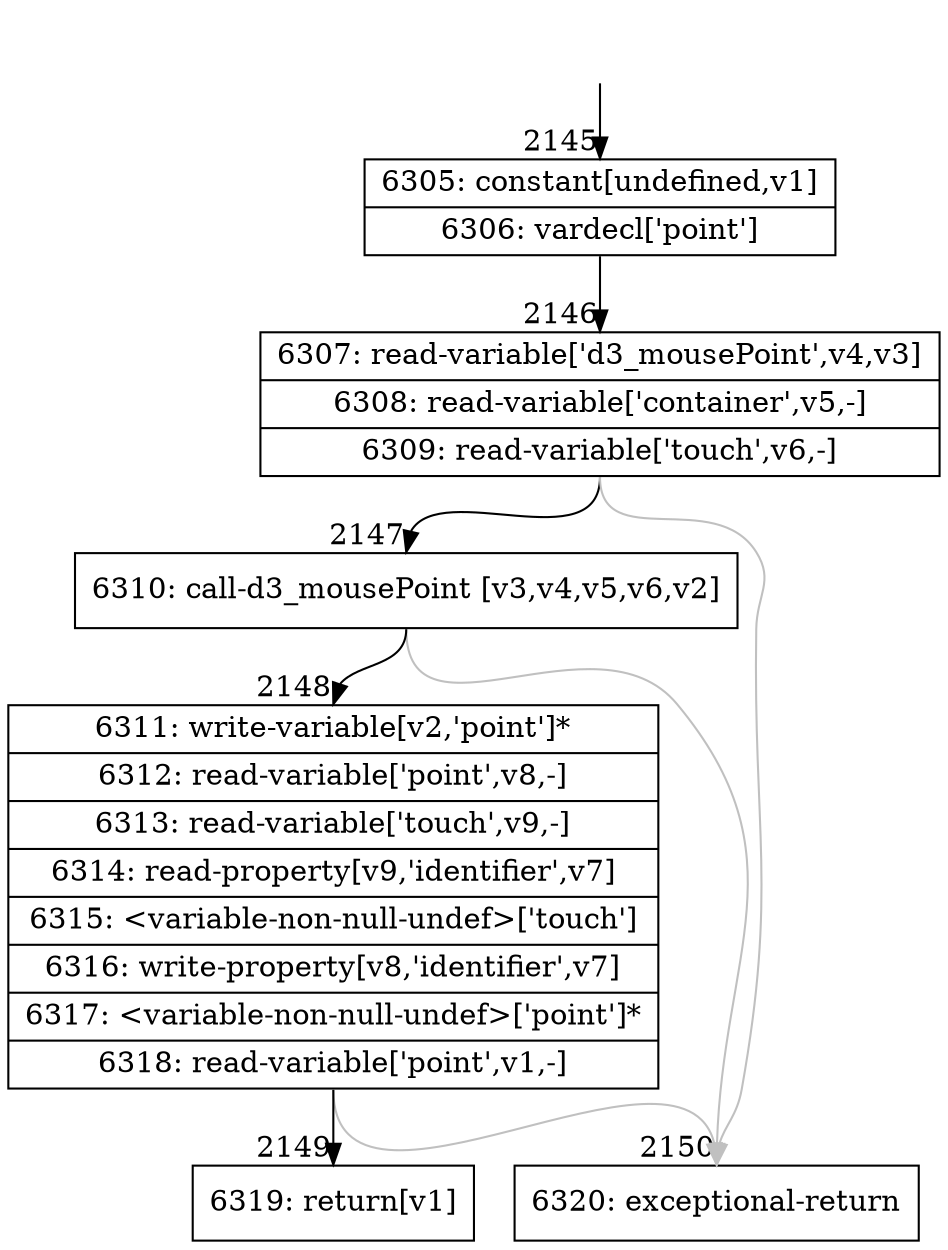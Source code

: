 digraph {
rankdir="TD"
BB_entry205[shape=none,label=""];
BB_entry205 -> BB2145 [tailport=s, headport=n, headlabel="    2145"]
BB2145 [shape=record label="{6305: constant[undefined,v1]|6306: vardecl['point']}" ] 
BB2145 -> BB2146 [tailport=s, headport=n, headlabel="      2146"]
BB2146 [shape=record label="{6307: read-variable['d3_mousePoint',v4,v3]|6308: read-variable['container',v5,-]|6309: read-variable['touch',v6,-]}" ] 
BB2146 -> BB2147 [tailport=s, headport=n, headlabel="      2147"]
BB2146 -> BB2150 [tailport=s, headport=n, color=gray, headlabel="      2150"]
BB2147 [shape=record label="{6310: call-d3_mousePoint [v3,v4,v5,v6,v2]}" ] 
BB2147 -> BB2148 [tailport=s, headport=n, headlabel="      2148"]
BB2147 -> BB2150 [tailport=s, headport=n, color=gray]
BB2148 [shape=record label="{6311: write-variable[v2,'point']*|6312: read-variable['point',v8,-]|6313: read-variable['touch',v9,-]|6314: read-property[v9,'identifier',v7]|6315: \<variable-non-null-undef\>['touch']|6316: write-property[v8,'identifier',v7]|6317: \<variable-non-null-undef\>['point']*|6318: read-variable['point',v1,-]}" ] 
BB2148 -> BB2149 [tailport=s, headport=n, headlabel="      2149"]
BB2148 -> BB2150 [tailport=s, headport=n, color=gray]
BB2149 [shape=record label="{6319: return[v1]}" ] 
BB2150 [shape=record label="{6320: exceptional-return}" ] 
//#$~ 1258
}

